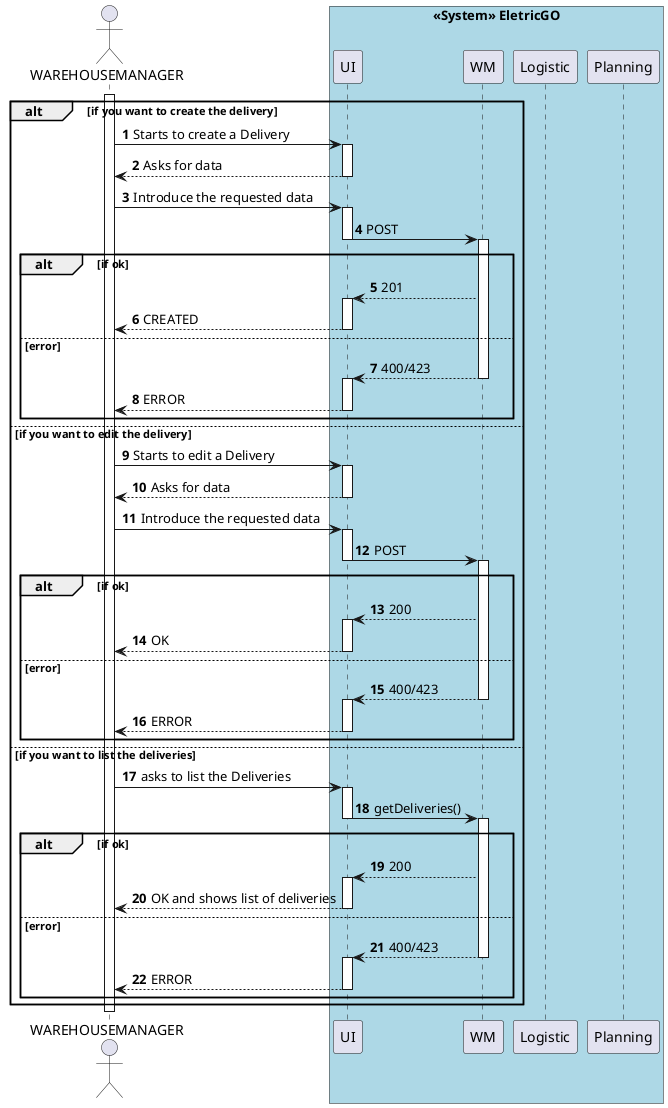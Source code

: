 @startuml Sequence Diagram
autonumber

actor WAREHOUSEMANAGER as WMR

activate WMR
box "<<System>> EletricGO" #LightBlue
'participant "<<System>> EletricGO" as E
participant "UI" as UI
participant "WM" as WM
participant "Logistic" as LOG
participant "Planning" as PLAN
end box

alt if you want to create the delivery
    WMR -> UI: Starts to create a Delivery
    activate UI
    UI --> WMR: Asks for data
    deactivate UI
    WMR-> UI: Introduce the requested data
    activate UI
    UI -> WM: POST
    deactivate UI
    activate WM
    alt if ok 

        WM --> UI: 201 
        activate UI
        WMR <-- UI: CREATED
        deactivate UI

    else error 
        UI <-- WM: 400/423
        deactivate WM
        activate UI
        WMR <-- UI: ERROR
        deactivate UI

        end alt
    else if you want to edit the delivery

        WMR -> UI: Starts to edit a Delivery
        activate UI
        UI --> WMR: Asks for data
        deactivate UI

        WMR-> UI: Introduce the requested data

        activate UI
        UI -> WM: POST
        deactivate UI
        activate WM

        alt if ok 

            WM --> UI: 200
            activate UI
            WMR <-- UI: OK
            deactivate UI
        else error 
            UI <-- WM: 400/423
            deactivate WM
            activate UI

            WMR <-- UI: ERROR
            deactivate UI
            end alt

        else if you want to list the deliveries
            WMR -> UI: asks to list the Deliveries
            activate UI
            UI -> WM: getDeliveries()
            deactivate UI
            activate WM
            alt if ok 

                WM --> UI: 200
                activate UI
                WMR <-- UI: OK and shows list of deliveries
                deactivate UI
            else error 
                UI <-- WM: 400/423
                deactivate WM
                activate UI

                WMR <-- UI: ERROR
                deactivate UI

                end alt
                end alt
                deactivate WMR

@enduml